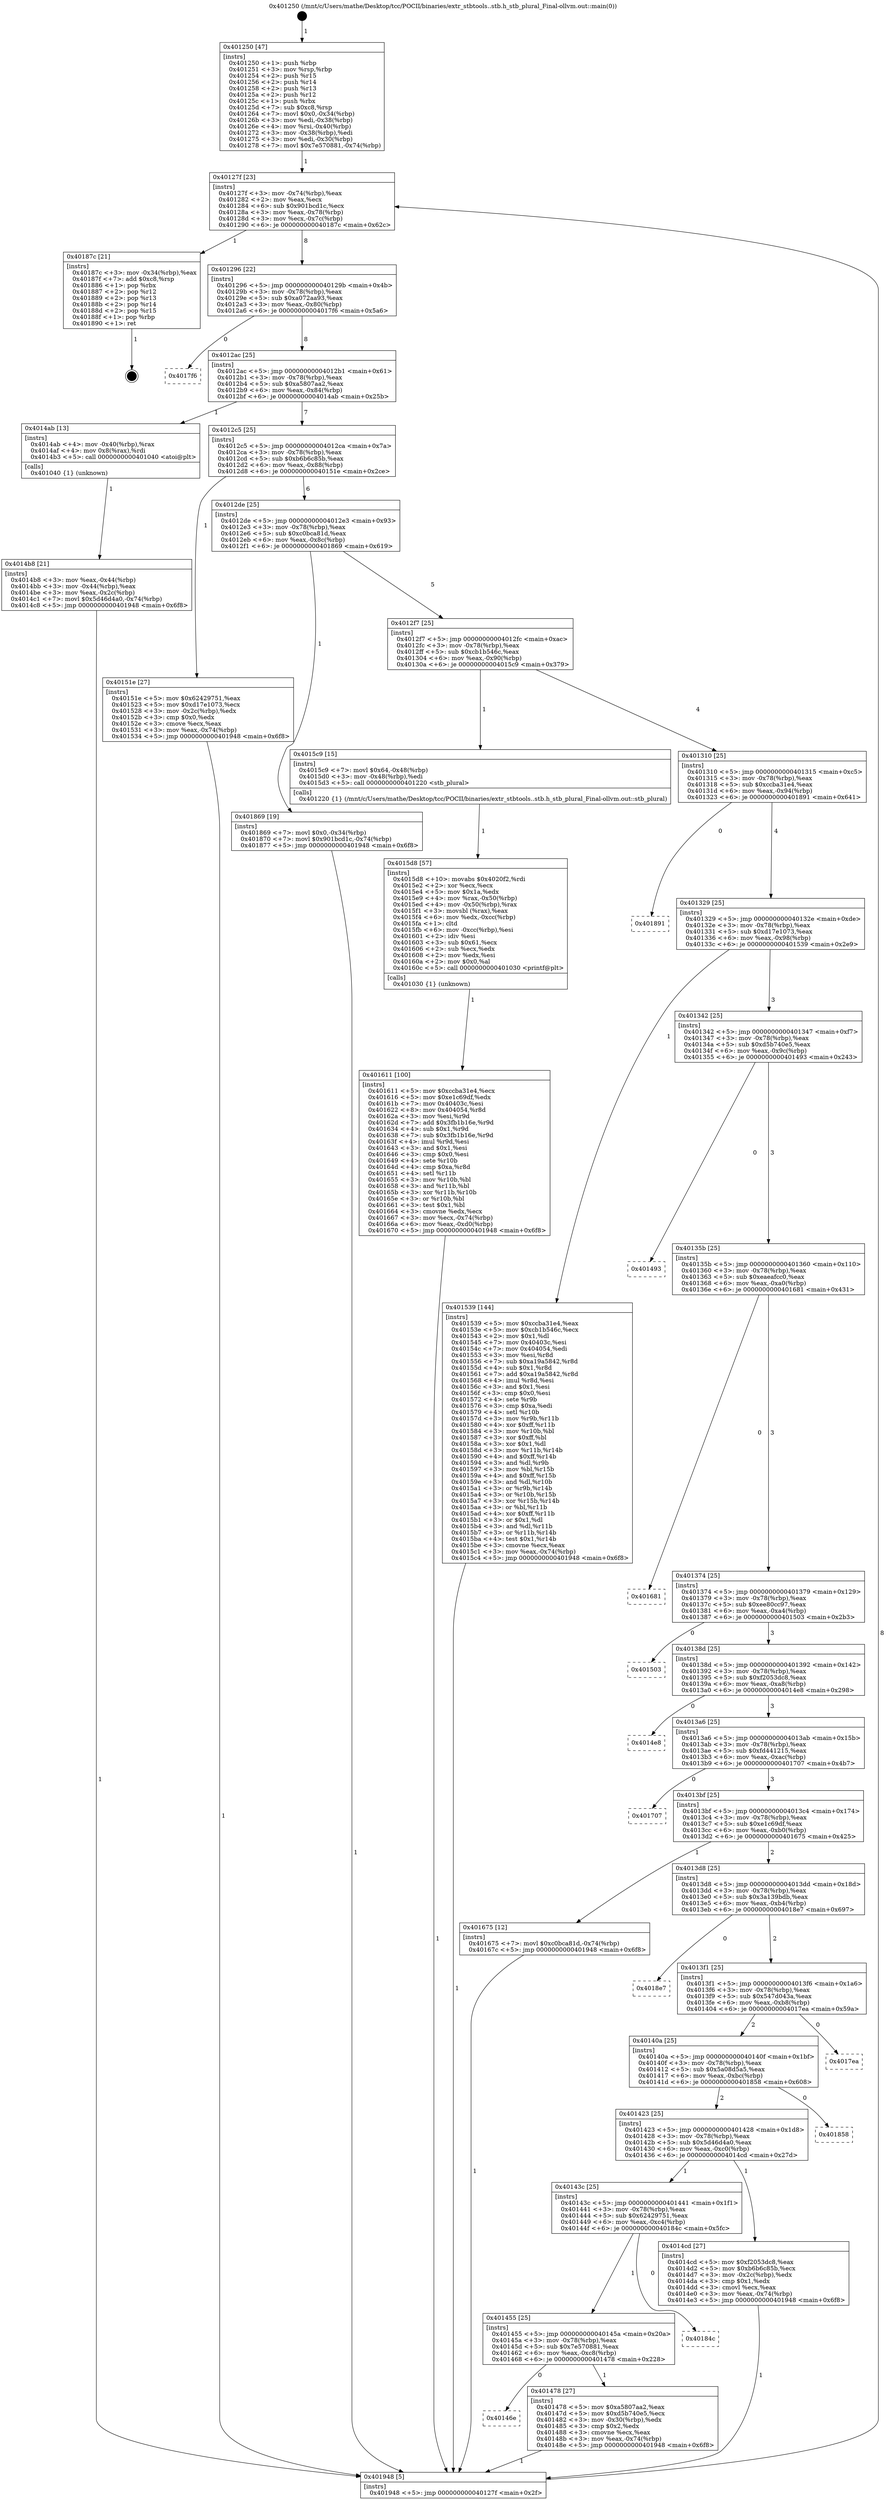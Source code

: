 digraph "0x401250" {
  label = "0x401250 (/mnt/c/Users/mathe/Desktop/tcc/POCII/binaries/extr_stbtools..stb.h_stb_plural_Final-ollvm.out::main(0))"
  labelloc = "t"
  node[shape=record]

  Entry [label="",width=0.3,height=0.3,shape=circle,fillcolor=black,style=filled]
  "0x40127f" [label="{
     0x40127f [23]\l
     | [instrs]\l
     &nbsp;&nbsp;0x40127f \<+3\>: mov -0x74(%rbp),%eax\l
     &nbsp;&nbsp;0x401282 \<+2\>: mov %eax,%ecx\l
     &nbsp;&nbsp;0x401284 \<+6\>: sub $0x901bcd1c,%ecx\l
     &nbsp;&nbsp;0x40128a \<+3\>: mov %eax,-0x78(%rbp)\l
     &nbsp;&nbsp;0x40128d \<+3\>: mov %ecx,-0x7c(%rbp)\l
     &nbsp;&nbsp;0x401290 \<+6\>: je 000000000040187c \<main+0x62c\>\l
  }"]
  "0x40187c" [label="{
     0x40187c [21]\l
     | [instrs]\l
     &nbsp;&nbsp;0x40187c \<+3\>: mov -0x34(%rbp),%eax\l
     &nbsp;&nbsp;0x40187f \<+7\>: add $0xc8,%rsp\l
     &nbsp;&nbsp;0x401886 \<+1\>: pop %rbx\l
     &nbsp;&nbsp;0x401887 \<+2\>: pop %r12\l
     &nbsp;&nbsp;0x401889 \<+2\>: pop %r13\l
     &nbsp;&nbsp;0x40188b \<+2\>: pop %r14\l
     &nbsp;&nbsp;0x40188d \<+2\>: pop %r15\l
     &nbsp;&nbsp;0x40188f \<+1\>: pop %rbp\l
     &nbsp;&nbsp;0x401890 \<+1\>: ret\l
  }"]
  "0x401296" [label="{
     0x401296 [22]\l
     | [instrs]\l
     &nbsp;&nbsp;0x401296 \<+5\>: jmp 000000000040129b \<main+0x4b\>\l
     &nbsp;&nbsp;0x40129b \<+3\>: mov -0x78(%rbp),%eax\l
     &nbsp;&nbsp;0x40129e \<+5\>: sub $0xa072aa93,%eax\l
     &nbsp;&nbsp;0x4012a3 \<+3\>: mov %eax,-0x80(%rbp)\l
     &nbsp;&nbsp;0x4012a6 \<+6\>: je 00000000004017f6 \<main+0x5a6\>\l
  }"]
  Exit [label="",width=0.3,height=0.3,shape=circle,fillcolor=black,style=filled,peripheries=2]
  "0x4017f6" [label="{
     0x4017f6\l
  }", style=dashed]
  "0x4012ac" [label="{
     0x4012ac [25]\l
     | [instrs]\l
     &nbsp;&nbsp;0x4012ac \<+5\>: jmp 00000000004012b1 \<main+0x61\>\l
     &nbsp;&nbsp;0x4012b1 \<+3\>: mov -0x78(%rbp),%eax\l
     &nbsp;&nbsp;0x4012b4 \<+5\>: sub $0xa5807aa2,%eax\l
     &nbsp;&nbsp;0x4012b9 \<+6\>: mov %eax,-0x84(%rbp)\l
     &nbsp;&nbsp;0x4012bf \<+6\>: je 00000000004014ab \<main+0x25b\>\l
  }"]
  "0x401611" [label="{
     0x401611 [100]\l
     | [instrs]\l
     &nbsp;&nbsp;0x401611 \<+5\>: mov $0xccba31e4,%ecx\l
     &nbsp;&nbsp;0x401616 \<+5\>: mov $0xe1c69df,%edx\l
     &nbsp;&nbsp;0x40161b \<+7\>: mov 0x40403c,%esi\l
     &nbsp;&nbsp;0x401622 \<+8\>: mov 0x404054,%r8d\l
     &nbsp;&nbsp;0x40162a \<+3\>: mov %esi,%r9d\l
     &nbsp;&nbsp;0x40162d \<+7\>: add $0x3fb1b16e,%r9d\l
     &nbsp;&nbsp;0x401634 \<+4\>: sub $0x1,%r9d\l
     &nbsp;&nbsp;0x401638 \<+7\>: sub $0x3fb1b16e,%r9d\l
     &nbsp;&nbsp;0x40163f \<+4\>: imul %r9d,%esi\l
     &nbsp;&nbsp;0x401643 \<+3\>: and $0x1,%esi\l
     &nbsp;&nbsp;0x401646 \<+3\>: cmp $0x0,%esi\l
     &nbsp;&nbsp;0x401649 \<+4\>: sete %r10b\l
     &nbsp;&nbsp;0x40164d \<+4\>: cmp $0xa,%r8d\l
     &nbsp;&nbsp;0x401651 \<+4\>: setl %r11b\l
     &nbsp;&nbsp;0x401655 \<+3\>: mov %r10b,%bl\l
     &nbsp;&nbsp;0x401658 \<+3\>: and %r11b,%bl\l
     &nbsp;&nbsp;0x40165b \<+3\>: xor %r11b,%r10b\l
     &nbsp;&nbsp;0x40165e \<+3\>: or %r10b,%bl\l
     &nbsp;&nbsp;0x401661 \<+3\>: test $0x1,%bl\l
     &nbsp;&nbsp;0x401664 \<+3\>: cmovne %edx,%ecx\l
     &nbsp;&nbsp;0x401667 \<+3\>: mov %ecx,-0x74(%rbp)\l
     &nbsp;&nbsp;0x40166a \<+6\>: mov %eax,-0xd0(%rbp)\l
     &nbsp;&nbsp;0x401670 \<+5\>: jmp 0000000000401948 \<main+0x6f8\>\l
  }"]
  "0x4014ab" [label="{
     0x4014ab [13]\l
     | [instrs]\l
     &nbsp;&nbsp;0x4014ab \<+4\>: mov -0x40(%rbp),%rax\l
     &nbsp;&nbsp;0x4014af \<+4\>: mov 0x8(%rax),%rdi\l
     &nbsp;&nbsp;0x4014b3 \<+5\>: call 0000000000401040 \<atoi@plt\>\l
     | [calls]\l
     &nbsp;&nbsp;0x401040 \{1\} (unknown)\l
  }"]
  "0x4012c5" [label="{
     0x4012c5 [25]\l
     | [instrs]\l
     &nbsp;&nbsp;0x4012c5 \<+5\>: jmp 00000000004012ca \<main+0x7a\>\l
     &nbsp;&nbsp;0x4012ca \<+3\>: mov -0x78(%rbp),%eax\l
     &nbsp;&nbsp;0x4012cd \<+5\>: sub $0xb6b6c85b,%eax\l
     &nbsp;&nbsp;0x4012d2 \<+6\>: mov %eax,-0x88(%rbp)\l
     &nbsp;&nbsp;0x4012d8 \<+6\>: je 000000000040151e \<main+0x2ce\>\l
  }"]
  "0x4015d8" [label="{
     0x4015d8 [57]\l
     | [instrs]\l
     &nbsp;&nbsp;0x4015d8 \<+10\>: movabs $0x4020f2,%rdi\l
     &nbsp;&nbsp;0x4015e2 \<+2\>: xor %ecx,%ecx\l
     &nbsp;&nbsp;0x4015e4 \<+5\>: mov $0x1a,%edx\l
     &nbsp;&nbsp;0x4015e9 \<+4\>: mov %rax,-0x50(%rbp)\l
     &nbsp;&nbsp;0x4015ed \<+4\>: mov -0x50(%rbp),%rax\l
     &nbsp;&nbsp;0x4015f1 \<+3\>: movsbl (%rax),%eax\l
     &nbsp;&nbsp;0x4015f4 \<+6\>: mov %edx,-0xcc(%rbp)\l
     &nbsp;&nbsp;0x4015fa \<+1\>: cltd\l
     &nbsp;&nbsp;0x4015fb \<+6\>: mov -0xcc(%rbp),%esi\l
     &nbsp;&nbsp;0x401601 \<+2\>: idiv %esi\l
     &nbsp;&nbsp;0x401603 \<+3\>: sub $0x61,%ecx\l
     &nbsp;&nbsp;0x401606 \<+2\>: sub %ecx,%edx\l
     &nbsp;&nbsp;0x401608 \<+2\>: mov %edx,%esi\l
     &nbsp;&nbsp;0x40160a \<+2\>: mov $0x0,%al\l
     &nbsp;&nbsp;0x40160c \<+5\>: call 0000000000401030 \<printf@plt\>\l
     | [calls]\l
     &nbsp;&nbsp;0x401030 \{1\} (unknown)\l
  }"]
  "0x40151e" [label="{
     0x40151e [27]\l
     | [instrs]\l
     &nbsp;&nbsp;0x40151e \<+5\>: mov $0x62429751,%eax\l
     &nbsp;&nbsp;0x401523 \<+5\>: mov $0xd17e1073,%ecx\l
     &nbsp;&nbsp;0x401528 \<+3\>: mov -0x2c(%rbp),%edx\l
     &nbsp;&nbsp;0x40152b \<+3\>: cmp $0x0,%edx\l
     &nbsp;&nbsp;0x40152e \<+3\>: cmove %ecx,%eax\l
     &nbsp;&nbsp;0x401531 \<+3\>: mov %eax,-0x74(%rbp)\l
     &nbsp;&nbsp;0x401534 \<+5\>: jmp 0000000000401948 \<main+0x6f8\>\l
  }"]
  "0x4012de" [label="{
     0x4012de [25]\l
     | [instrs]\l
     &nbsp;&nbsp;0x4012de \<+5\>: jmp 00000000004012e3 \<main+0x93\>\l
     &nbsp;&nbsp;0x4012e3 \<+3\>: mov -0x78(%rbp),%eax\l
     &nbsp;&nbsp;0x4012e6 \<+5\>: sub $0xc0bca81d,%eax\l
     &nbsp;&nbsp;0x4012eb \<+6\>: mov %eax,-0x8c(%rbp)\l
     &nbsp;&nbsp;0x4012f1 \<+6\>: je 0000000000401869 \<main+0x619\>\l
  }"]
  "0x4014b8" [label="{
     0x4014b8 [21]\l
     | [instrs]\l
     &nbsp;&nbsp;0x4014b8 \<+3\>: mov %eax,-0x44(%rbp)\l
     &nbsp;&nbsp;0x4014bb \<+3\>: mov -0x44(%rbp),%eax\l
     &nbsp;&nbsp;0x4014be \<+3\>: mov %eax,-0x2c(%rbp)\l
     &nbsp;&nbsp;0x4014c1 \<+7\>: movl $0x5d46d4a0,-0x74(%rbp)\l
     &nbsp;&nbsp;0x4014c8 \<+5\>: jmp 0000000000401948 \<main+0x6f8\>\l
  }"]
  "0x401869" [label="{
     0x401869 [19]\l
     | [instrs]\l
     &nbsp;&nbsp;0x401869 \<+7\>: movl $0x0,-0x34(%rbp)\l
     &nbsp;&nbsp;0x401870 \<+7\>: movl $0x901bcd1c,-0x74(%rbp)\l
     &nbsp;&nbsp;0x401877 \<+5\>: jmp 0000000000401948 \<main+0x6f8\>\l
  }"]
  "0x4012f7" [label="{
     0x4012f7 [25]\l
     | [instrs]\l
     &nbsp;&nbsp;0x4012f7 \<+5\>: jmp 00000000004012fc \<main+0xac\>\l
     &nbsp;&nbsp;0x4012fc \<+3\>: mov -0x78(%rbp),%eax\l
     &nbsp;&nbsp;0x4012ff \<+5\>: sub $0xcb1b546c,%eax\l
     &nbsp;&nbsp;0x401304 \<+6\>: mov %eax,-0x90(%rbp)\l
     &nbsp;&nbsp;0x40130a \<+6\>: je 00000000004015c9 \<main+0x379\>\l
  }"]
  "0x401250" [label="{
     0x401250 [47]\l
     | [instrs]\l
     &nbsp;&nbsp;0x401250 \<+1\>: push %rbp\l
     &nbsp;&nbsp;0x401251 \<+3\>: mov %rsp,%rbp\l
     &nbsp;&nbsp;0x401254 \<+2\>: push %r15\l
     &nbsp;&nbsp;0x401256 \<+2\>: push %r14\l
     &nbsp;&nbsp;0x401258 \<+2\>: push %r13\l
     &nbsp;&nbsp;0x40125a \<+2\>: push %r12\l
     &nbsp;&nbsp;0x40125c \<+1\>: push %rbx\l
     &nbsp;&nbsp;0x40125d \<+7\>: sub $0xc8,%rsp\l
     &nbsp;&nbsp;0x401264 \<+7\>: movl $0x0,-0x34(%rbp)\l
     &nbsp;&nbsp;0x40126b \<+3\>: mov %edi,-0x38(%rbp)\l
     &nbsp;&nbsp;0x40126e \<+4\>: mov %rsi,-0x40(%rbp)\l
     &nbsp;&nbsp;0x401272 \<+3\>: mov -0x38(%rbp),%edi\l
     &nbsp;&nbsp;0x401275 \<+3\>: mov %edi,-0x30(%rbp)\l
     &nbsp;&nbsp;0x401278 \<+7\>: movl $0x7e570881,-0x74(%rbp)\l
  }"]
  "0x4015c9" [label="{
     0x4015c9 [15]\l
     | [instrs]\l
     &nbsp;&nbsp;0x4015c9 \<+7\>: movl $0x64,-0x48(%rbp)\l
     &nbsp;&nbsp;0x4015d0 \<+3\>: mov -0x48(%rbp),%edi\l
     &nbsp;&nbsp;0x4015d3 \<+5\>: call 0000000000401220 \<stb_plural\>\l
     | [calls]\l
     &nbsp;&nbsp;0x401220 \{1\} (/mnt/c/Users/mathe/Desktop/tcc/POCII/binaries/extr_stbtools..stb.h_stb_plural_Final-ollvm.out::stb_plural)\l
  }"]
  "0x401310" [label="{
     0x401310 [25]\l
     | [instrs]\l
     &nbsp;&nbsp;0x401310 \<+5\>: jmp 0000000000401315 \<main+0xc5\>\l
     &nbsp;&nbsp;0x401315 \<+3\>: mov -0x78(%rbp),%eax\l
     &nbsp;&nbsp;0x401318 \<+5\>: sub $0xccba31e4,%eax\l
     &nbsp;&nbsp;0x40131d \<+6\>: mov %eax,-0x94(%rbp)\l
     &nbsp;&nbsp;0x401323 \<+6\>: je 0000000000401891 \<main+0x641\>\l
  }"]
  "0x401948" [label="{
     0x401948 [5]\l
     | [instrs]\l
     &nbsp;&nbsp;0x401948 \<+5\>: jmp 000000000040127f \<main+0x2f\>\l
  }"]
  "0x401891" [label="{
     0x401891\l
  }", style=dashed]
  "0x401329" [label="{
     0x401329 [25]\l
     | [instrs]\l
     &nbsp;&nbsp;0x401329 \<+5\>: jmp 000000000040132e \<main+0xde\>\l
     &nbsp;&nbsp;0x40132e \<+3\>: mov -0x78(%rbp),%eax\l
     &nbsp;&nbsp;0x401331 \<+5\>: sub $0xd17e1073,%eax\l
     &nbsp;&nbsp;0x401336 \<+6\>: mov %eax,-0x98(%rbp)\l
     &nbsp;&nbsp;0x40133c \<+6\>: je 0000000000401539 \<main+0x2e9\>\l
  }"]
  "0x40146e" [label="{
     0x40146e\l
  }", style=dashed]
  "0x401539" [label="{
     0x401539 [144]\l
     | [instrs]\l
     &nbsp;&nbsp;0x401539 \<+5\>: mov $0xccba31e4,%eax\l
     &nbsp;&nbsp;0x40153e \<+5\>: mov $0xcb1b546c,%ecx\l
     &nbsp;&nbsp;0x401543 \<+2\>: mov $0x1,%dl\l
     &nbsp;&nbsp;0x401545 \<+7\>: mov 0x40403c,%esi\l
     &nbsp;&nbsp;0x40154c \<+7\>: mov 0x404054,%edi\l
     &nbsp;&nbsp;0x401553 \<+3\>: mov %esi,%r8d\l
     &nbsp;&nbsp;0x401556 \<+7\>: sub $0xa19a5842,%r8d\l
     &nbsp;&nbsp;0x40155d \<+4\>: sub $0x1,%r8d\l
     &nbsp;&nbsp;0x401561 \<+7\>: add $0xa19a5842,%r8d\l
     &nbsp;&nbsp;0x401568 \<+4\>: imul %r8d,%esi\l
     &nbsp;&nbsp;0x40156c \<+3\>: and $0x1,%esi\l
     &nbsp;&nbsp;0x40156f \<+3\>: cmp $0x0,%esi\l
     &nbsp;&nbsp;0x401572 \<+4\>: sete %r9b\l
     &nbsp;&nbsp;0x401576 \<+3\>: cmp $0xa,%edi\l
     &nbsp;&nbsp;0x401579 \<+4\>: setl %r10b\l
     &nbsp;&nbsp;0x40157d \<+3\>: mov %r9b,%r11b\l
     &nbsp;&nbsp;0x401580 \<+4\>: xor $0xff,%r11b\l
     &nbsp;&nbsp;0x401584 \<+3\>: mov %r10b,%bl\l
     &nbsp;&nbsp;0x401587 \<+3\>: xor $0xff,%bl\l
     &nbsp;&nbsp;0x40158a \<+3\>: xor $0x1,%dl\l
     &nbsp;&nbsp;0x40158d \<+3\>: mov %r11b,%r14b\l
     &nbsp;&nbsp;0x401590 \<+4\>: and $0xff,%r14b\l
     &nbsp;&nbsp;0x401594 \<+3\>: and %dl,%r9b\l
     &nbsp;&nbsp;0x401597 \<+3\>: mov %bl,%r15b\l
     &nbsp;&nbsp;0x40159a \<+4\>: and $0xff,%r15b\l
     &nbsp;&nbsp;0x40159e \<+3\>: and %dl,%r10b\l
     &nbsp;&nbsp;0x4015a1 \<+3\>: or %r9b,%r14b\l
     &nbsp;&nbsp;0x4015a4 \<+3\>: or %r10b,%r15b\l
     &nbsp;&nbsp;0x4015a7 \<+3\>: xor %r15b,%r14b\l
     &nbsp;&nbsp;0x4015aa \<+3\>: or %bl,%r11b\l
     &nbsp;&nbsp;0x4015ad \<+4\>: xor $0xff,%r11b\l
     &nbsp;&nbsp;0x4015b1 \<+3\>: or $0x1,%dl\l
     &nbsp;&nbsp;0x4015b4 \<+3\>: and %dl,%r11b\l
     &nbsp;&nbsp;0x4015b7 \<+3\>: or %r11b,%r14b\l
     &nbsp;&nbsp;0x4015ba \<+4\>: test $0x1,%r14b\l
     &nbsp;&nbsp;0x4015be \<+3\>: cmovne %ecx,%eax\l
     &nbsp;&nbsp;0x4015c1 \<+3\>: mov %eax,-0x74(%rbp)\l
     &nbsp;&nbsp;0x4015c4 \<+5\>: jmp 0000000000401948 \<main+0x6f8\>\l
  }"]
  "0x401342" [label="{
     0x401342 [25]\l
     | [instrs]\l
     &nbsp;&nbsp;0x401342 \<+5\>: jmp 0000000000401347 \<main+0xf7\>\l
     &nbsp;&nbsp;0x401347 \<+3\>: mov -0x78(%rbp),%eax\l
     &nbsp;&nbsp;0x40134a \<+5\>: sub $0xd5b740e5,%eax\l
     &nbsp;&nbsp;0x40134f \<+6\>: mov %eax,-0x9c(%rbp)\l
     &nbsp;&nbsp;0x401355 \<+6\>: je 0000000000401493 \<main+0x243\>\l
  }"]
  "0x401478" [label="{
     0x401478 [27]\l
     | [instrs]\l
     &nbsp;&nbsp;0x401478 \<+5\>: mov $0xa5807aa2,%eax\l
     &nbsp;&nbsp;0x40147d \<+5\>: mov $0xd5b740e5,%ecx\l
     &nbsp;&nbsp;0x401482 \<+3\>: mov -0x30(%rbp),%edx\l
     &nbsp;&nbsp;0x401485 \<+3\>: cmp $0x2,%edx\l
     &nbsp;&nbsp;0x401488 \<+3\>: cmovne %ecx,%eax\l
     &nbsp;&nbsp;0x40148b \<+3\>: mov %eax,-0x74(%rbp)\l
     &nbsp;&nbsp;0x40148e \<+5\>: jmp 0000000000401948 \<main+0x6f8\>\l
  }"]
  "0x401493" [label="{
     0x401493\l
  }", style=dashed]
  "0x40135b" [label="{
     0x40135b [25]\l
     | [instrs]\l
     &nbsp;&nbsp;0x40135b \<+5\>: jmp 0000000000401360 \<main+0x110\>\l
     &nbsp;&nbsp;0x401360 \<+3\>: mov -0x78(%rbp),%eax\l
     &nbsp;&nbsp;0x401363 \<+5\>: sub $0xeaeafcc0,%eax\l
     &nbsp;&nbsp;0x401368 \<+6\>: mov %eax,-0xa0(%rbp)\l
     &nbsp;&nbsp;0x40136e \<+6\>: je 0000000000401681 \<main+0x431\>\l
  }"]
  "0x401455" [label="{
     0x401455 [25]\l
     | [instrs]\l
     &nbsp;&nbsp;0x401455 \<+5\>: jmp 000000000040145a \<main+0x20a\>\l
     &nbsp;&nbsp;0x40145a \<+3\>: mov -0x78(%rbp),%eax\l
     &nbsp;&nbsp;0x40145d \<+5\>: sub $0x7e570881,%eax\l
     &nbsp;&nbsp;0x401462 \<+6\>: mov %eax,-0xc8(%rbp)\l
     &nbsp;&nbsp;0x401468 \<+6\>: je 0000000000401478 \<main+0x228\>\l
  }"]
  "0x401681" [label="{
     0x401681\l
  }", style=dashed]
  "0x401374" [label="{
     0x401374 [25]\l
     | [instrs]\l
     &nbsp;&nbsp;0x401374 \<+5\>: jmp 0000000000401379 \<main+0x129\>\l
     &nbsp;&nbsp;0x401379 \<+3\>: mov -0x78(%rbp),%eax\l
     &nbsp;&nbsp;0x40137c \<+5\>: sub $0xee80cc97,%eax\l
     &nbsp;&nbsp;0x401381 \<+6\>: mov %eax,-0xa4(%rbp)\l
     &nbsp;&nbsp;0x401387 \<+6\>: je 0000000000401503 \<main+0x2b3\>\l
  }"]
  "0x40184c" [label="{
     0x40184c\l
  }", style=dashed]
  "0x401503" [label="{
     0x401503\l
  }", style=dashed]
  "0x40138d" [label="{
     0x40138d [25]\l
     | [instrs]\l
     &nbsp;&nbsp;0x40138d \<+5\>: jmp 0000000000401392 \<main+0x142\>\l
     &nbsp;&nbsp;0x401392 \<+3\>: mov -0x78(%rbp),%eax\l
     &nbsp;&nbsp;0x401395 \<+5\>: sub $0xf2053dc8,%eax\l
     &nbsp;&nbsp;0x40139a \<+6\>: mov %eax,-0xa8(%rbp)\l
     &nbsp;&nbsp;0x4013a0 \<+6\>: je 00000000004014e8 \<main+0x298\>\l
  }"]
  "0x40143c" [label="{
     0x40143c [25]\l
     | [instrs]\l
     &nbsp;&nbsp;0x40143c \<+5\>: jmp 0000000000401441 \<main+0x1f1\>\l
     &nbsp;&nbsp;0x401441 \<+3\>: mov -0x78(%rbp),%eax\l
     &nbsp;&nbsp;0x401444 \<+5\>: sub $0x62429751,%eax\l
     &nbsp;&nbsp;0x401449 \<+6\>: mov %eax,-0xc4(%rbp)\l
     &nbsp;&nbsp;0x40144f \<+6\>: je 000000000040184c \<main+0x5fc\>\l
  }"]
  "0x4014e8" [label="{
     0x4014e8\l
  }", style=dashed]
  "0x4013a6" [label="{
     0x4013a6 [25]\l
     | [instrs]\l
     &nbsp;&nbsp;0x4013a6 \<+5\>: jmp 00000000004013ab \<main+0x15b\>\l
     &nbsp;&nbsp;0x4013ab \<+3\>: mov -0x78(%rbp),%eax\l
     &nbsp;&nbsp;0x4013ae \<+5\>: sub $0xfd441215,%eax\l
     &nbsp;&nbsp;0x4013b3 \<+6\>: mov %eax,-0xac(%rbp)\l
     &nbsp;&nbsp;0x4013b9 \<+6\>: je 0000000000401707 \<main+0x4b7\>\l
  }"]
  "0x4014cd" [label="{
     0x4014cd [27]\l
     | [instrs]\l
     &nbsp;&nbsp;0x4014cd \<+5\>: mov $0xf2053dc8,%eax\l
     &nbsp;&nbsp;0x4014d2 \<+5\>: mov $0xb6b6c85b,%ecx\l
     &nbsp;&nbsp;0x4014d7 \<+3\>: mov -0x2c(%rbp),%edx\l
     &nbsp;&nbsp;0x4014da \<+3\>: cmp $0x1,%edx\l
     &nbsp;&nbsp;0x4014dd \<+3\>: cmovl %ecx,%eax\l
     &nbsp;&nbsp;0x4014e0 \<+3\>: mov %eax,-0x74(%rbp)\l
     &nbsp;&nbsp;0x4014e3 \<+5\>: jmp 0000000000401948 \<main+0x6f8\>\l
  }"]
  "0x401707" [label="{
     0x401707\l
  }", style=dashed]
  "0x4013bf" [label="{
     0x4013bf [25]\l
     | [instrs]\l
     &nbsp;&nbsp;0x4013bf \<+5\>: jmp 00000000004013c4 \<main+0x174\>\l
     &nbsp;&nbsp;0x4013c4 \<+3\>: mov -0x78(%rbp),%eax\l
     &nbsp;&nbsp;0x4013c7 \<+5\>: sub $0xe1c69df,%eax\l
     &nbsp;&nbsp;0x4013cc \<+6\>: mov %eax,-0xb0(%rbp)\l
     &nbsp;&nbsp;0x4013d2 \<+6\>: je 0000000000401675 \<main+0x425\>\l
  }"]
  "0x401423" [label="{
     0x401423 [25]\l
     | [instrs]\l
     &nbsp;&nbsp;0x401423 \<+5\>: jmp 0000000000401428 \<main+0x1d8\>\l
     &nbsp;&nbsp;0x401428 \<+3\>: mov -0x78(%rbp),%eax\l
     &nbsp;&nbsp;0x40142b \<+5\>: sub $0x5d46d4a0,%eax\l
     &nbsp;&nbsp;0x401430 \<+6\>: mov %eax,-0xc0(%rbp)\l
     &nbsp;&nbsp;0x401436 \<+6\>: je 00000000004014cd \<main+0x27d\>\l
  }"]
  "0x401675" [label="{
     0x401675 [12]\l
     | [instrs]\l
     &nbsp;&nbsp;0x401675 \<+7\>: movl $0xc0bca81d,-0x74(%rbp)\l
     &nbsp;&nbsp;0x40167c \<+5\>: jmp 0000000000401948 \<main+0x6f8\>\l
  }"]
  "0x4013d8" [label="{
     0x4013d8 [25]\l
     | [instrs]\l
     &nbsp;&nbsp;0x4013d8 \<+5\>: jmp 00000000004013dd \<main+0x18d\>\l
     &nbsp;&nbsp;0x4013dd \<+3\>: mov -0x78(%rbp),%eax\l
     &nbsp;&nbsp;0x4013e0 \<+5\>: sub $0x3a139bdb,%eax\l
     &nbsp;&nbsp;0x4013e5 \<+6\>: mov %eax,-0xb4(%rbp)\l
     &nbsp;&nbsp;0x4013eb \<+6\>: je 00000000004018e7 \<main+0x697\>\l
  }"]
  "0x401858" [label="{
     0x401858\l
  }", style=dashed]
  "0x4018e7" [label="{
     0x4018e7\l
  }", style=dashed]
  "0x4013f1" [label="{
     0x4013f1 [25]\l
     | [instrs]\l
     &nbsp;&nbsp;0x4013f1 \<+5\>: jmp 00000000004013f6 \<main+0x1a6\>\l
     &nbsp;&nbsp;0x4013f6 \<+3\>: mov -0x78(%rbp),%eax\l
     &nbsp;&nbsp;0x4013f9 \<+5\>: sub $0x547d043a,%eax\l
     &nbsp;&nbsp;0x4013fe \<+6\>: mov %eax,-0xb8(%rbp)\l
     &nbsp;&nbsp;0x401404 \<+6\>: je 00000000004017ea \<main+0x59a\>\l
  }"]
  "0x40140a" [label="{
     0x40140a [25]\l
     | [instrs]\l
     &nbsp;&nbsp;0x40140a \<+5\>: jmp 000000000040140f \<main+0x1bf\>\l
     &nbsp;&nbsp;0x40140f \<+3\>: mov -0x78(%rbp),%eax\l
     &nbsp;&nbsp;0x401412 \<+5\>: sub $0x5a08d5a5,%eax\l
     &nbsp;&nbsp;0x401417 \<+6\>: mov %eax,-0xbc(%rbp)\l
     &nbsp;&nbsp;0x40141d \<+6\>: je 0000000000401858 \<main+0x608\>\l
  }"]
  "0x4017ea" [label="{
     0x4017ea\l
  }", style=dashed]
  Entry -> "0x401250" [label=" 1"]
  "0x40127f" -> "0x40187c" [label=" 1"]
  "0x40127f" -> "0x401296" [label=" 8"]
  "0x40187c" -> Exit [label=" 1"]
  "0x401296" -> "0x4017f6" [label=" 0"]
  "0x401296" -> "0x4012ac" [label=" 8"]
  "0x401869" -> "0x401948" [label=" 1"]
  "0x4012ac" -> "0x4014ab" [label=" 1"]
  "0x4012ac" -> "0x4012c5" [label=" 7"]
  "0x401675" -> "0x401948" [label=" 1"]
  "0x4012c5" -> "0x40151e" [label=" 1"]
  "0x4012c5" -> "0x4012de" [label=" 6"]
  "0x401611" -> "0x401948" [label=" 1"]
  "0x4012de" -> "0x401869" [label=" 1"]
  "0x4012de" -> "0x4012f7" [label=" 5"]
  "0x4015d8" -> "0x401611" [label=" 1"]
  "0x4012f7" -> "0x4015c9" [label=" 1"]
  "0x4012f7" -> "0x401310" [label=" 4"]
  "0x4015c9" -> "0x4015d8" [label=" 1"]
  "0x401310" -> "0x401891" [label=" 0"]
  "0x401310" -> "0x401329" [label=" 4"]
  "0x401539" -> "0x401948" [label=" 1"]
  "0x401329" -> "0x401539" [label=" 1"]
  "0x401329" -> "0x401342" [label=" 3"]
  "0x40151e" -> "0x401948" [label=" 1"]
  "0x401342" -> "0x401493" [label=" 0"]
  "0x401342" -> "0x40135b" [label=" 3"]
  "0x4014cd" -> "0x401948" [label=" 1"]
  "0x40135b" -> "0x401681" [label=" 0"]
  "0x40135b" -> "0x401374" [label=" 3"]
  "0x4014ab" -> "0x4014b8" [label=" 1"]
  "0x401374" -> "0x401503" [label=" 0"]
  "0x401374" -> "0x40138d" [label=" 3"]
  "0x401948" -> "0x40127f" [label=" 8"]
  "0x40138d" -> "0x4014e8" [label=" 0"]
  "0x40138d" -> "0x4013a6" [label=" 3"]
  "0x401478" -> "0x401948" [label=" 1"]
  "0x4013a6" -> "0x401707" [label=" 0"]
  "0x4013a6" -> "0x4013bf" [label=" 3"]
  "0x401455" -> "0x40146e" [label=" 0"]
  "0x4013bf" -> "0x401675" [label=" 1"]
  "0x4013bf" -> "0x4013d8" [label=" 2"]
  "0x4014b8" -> "0x401948" [label=" 1"]
  "0x4013d8" -> "0x4018e7" [label=" 0"]
  "0x4013d8" -> "0x4013f1" [label=" 2"]
  "0x40143c" -> "0x401455" [label=" 1"]
  "0x4013f1" -> "0x4017ea" [label=" 0"]
  "0x4013f1" -> "0x40140a" [label=" 2"]
  "0x40143c" -> "0x40184c" [label=" 0"]
  "0x40140a" -> "0x401858" [label=" 0"]
  "0x40140a" -> "0x401423" [label=" 2"]
  "0x401455" -> "0x401478" [label=" 1"]
  "0x401423" -> "0x4014cd" [label=" 1"]
  "0x401423" -> "0x40143c" [label=" 1"]
  "0x401250" -> "0x40127f" [label=" 1"]
}
